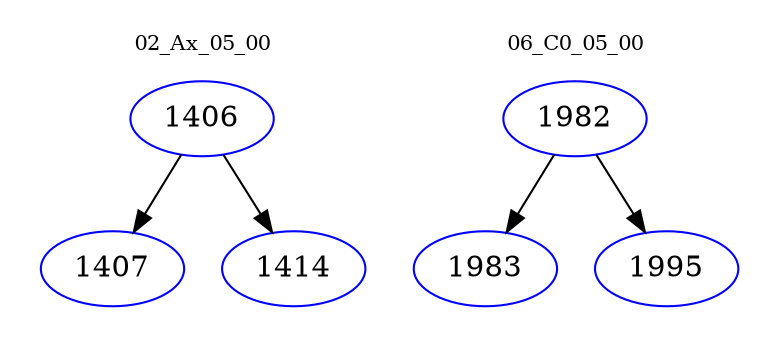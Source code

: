 digraph{
subgraph cluster_0 {
color = white
label = "02_Ax_05_00";
fontsize=10;
T0_1406 [label="1406", color="blue"]
T0_1406 -> T0_1407 [color="black"]
T0_1407 [label="1407", color="blue"]
T0_1406 -> T0_1414 [color="black"]
T0_1414 [label="1414", color="blue"]
}
subgraph cluster_1 {
color = white
label = "06_C0_05_00";
fontsize=10;
T1_1982 [label="1982", color="blue"]
T1_1982 -> T1_1983 [color="black"]
T1_1983 [label="1983", color="blue"]
T1_1982 -> T1_1995 [color="black"]
T1_1995 [label="1995", color="blue"]
}
}
